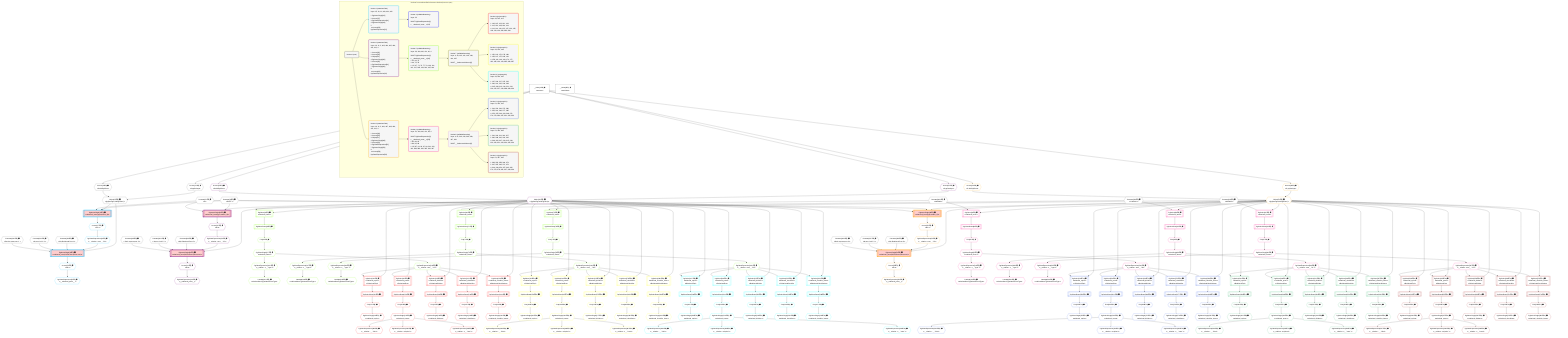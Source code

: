 %%{init: {'themeVariables': { 'fontSize': '12px'}}}%%
graph TD
    classDef path fill:#eee,stroke:#000,color:#000
    classDef plan fill:#fff,stroke-width:1px,color:#000
    classDef itemplan fill:#fff,stroke-width:2px,color:#000
    classDef unbatchedplan fill:#dff,stroke-width:1px,color:#000
    classDef sideeffectplan fill:#fcc,stroke-width:2px,color:#000
    classDef bucket fill:#f6f6f6,color:#000,stroke-width:2px,text-align:left

    subgraph "Buckets for mutations/basics/create-relational-post-no-query"
    Bucket0("Bucket 0 (root)"):::bucket
    Bucket1("Bucket 1 (mutationField)<br />Deps: 15, 10, 11, 400, 401, 402<br /><br />1: PgInsertSingle[12]<br />2: Access[17]<br />3: PgClassExpression[16]<br />4: PgInsertSingle[18]<br />5: <br />ᐳ: Access[23], PgClassExpression[22]"):::bucket
    Bucket2("Bucket 2 (mutationField)<br />Deps: 10, 11, 2, 403, 404, 405, 409, 410, 411, 4<br /><br />1: Access[31]<br />2: Access[32]<br />3: Object[33]<br />4: PgInsertSingle[30]<br />5: Access[35]<br />6: PgClassExpression[34]<br />7: PgInsertSingle[36]<br />8: <br />ᐳ: Access[41], PgClassExpression[40]"):::bucket
    Bucket3("Bucket 3 (mutationField)<br />Deps: 10, 11, 2, 406, 407, 408, 409, 410, 411, 4<br /><br />1: Access[49]<br />2: Access[50]<br />3: Object[51]<br />4: PgInsertSingle[48]<br />5: Access[53]<br />6: PgClassExpression[52]<br />7: PgInsertSingle[54]<br />8: <br />ᐳ: Access[59], PgClassExpression[58]"):::bucket
    Bucket4("Bucket 4 (nullableBoundary)<br />Deps: 22<br /><br />ROOT PgClassExpression{1}ᐸ__relational_posts__ᐳ[22]"):::bucket
    Bucket5("Bucket 5 (nullableBoundary)<br />Deps: 33, 409, 410, 411, 40, 4<br /><br />ROOT PgClassExpression{2}ᐸ__relational_posts__ᐳ[40]<br />1: 61, 69, 75<br />2: 66, 72, 78<br />ᐳ: 65, 67, 71, 73, 77, 79, 100, 101, 102, 147, 148, 149, 194, 195, 196"):::bucket
    Bucket6("Bucket 6 (nullableBoundary)<br />Deps: 51, 409, 410, 411, 58, 4<br /><br />ROOT PgClassExpression{3}ᐸ__relational_posts__ᐳ[58]<br />1: 81, 89, 95<br />2: 86, 92, 98<br />ᐳ: 85, 87, 91, 93, 97, 99, 241, 242, 243, 288, 289, 290, 335, 336, 337"):::bucket
    Bucket7("Bucket 7 (nullableBoundary)<br />Deps: 4, 33, 102, 101, 149, 148, 196, 195<br /><br />ROOT __ValueᐸrootValueᐳ[4]"):::bucket
    Bucket8("Bucket 8 (nullableBoundary)<br />Deps: 4, 51, 243, 242, 290, 289, 337, 336<br /><br />ROOT __ValueᐸrootValueᐳ[4]"):::bucket
    Bucket9("Bucket 9 (polymorphic)<br />Deps: 33, 102, 101<br /><br />1: 103, 115, 123, 131, 139<br />2: 112, 120, 128, 136, 144<br />ᐳ: 111, 114, 119, 122, 127, 130, 135, 138, 143, 146, 382, 383, 384"):::bucket
    Bucket10("Bucket 10 (polymorphic)<br />Deps: 33, 149, 148<br /><br />1: 150, 162, 170, 178, 186<br />2: 159, 167, 175, 183, 191<br />ᐳ: 158, 161, 166, 169, 174, 177, 182, 185, 190, 193, 385, 386, 387"):::bucket
    Bucket11("Bucket 11 (polymorphic)<br />Deps: 33, 196, 195<br /><br />1: 197, 209, 217, 225, 233<br />2: 206, 214, 222, 230, 238<br />ᐳ: 205, 208, 213, 216, 221, 224, 229, 232, 237, 240, 388, 389, 390"):::bucket
    Bucket12("Bucket 12 (polymorphic)<br />Deps: 51, 243, 242<br /><br />1: 244, 256, 264, 272, 280<br />2: 253, 261, 269, 277, 285<br />ᐳ: 252, 255, 260, 263, 268, 271, 276, 279, 284, 287, 391, 392, 393"):::bucket
    Bucket13("Bucket 13 (polymorphic)<br />Deps: 51, 290, 289<br /><br />1: 291, 303, 311, 319, 327<br />2: 300, 308, 316, 324, 332<br />ᐳ: 299, 302, 307, 310, 315, 318, 323, 326, 331, 334, 394, 395, 396"):::bucket
    Bucket14("Bucket 14 (polymorphic)<br />Deps: 51, 337, 336<br /><br />1: 338, 350, 358, 366, 374<br />2: 347, 355, 363, 371, 379<br />ᐳ: 346, 349, 354, 357, 362, 365, 370, 373, 378, 381, 397, 398, 399"):::bucket
    end
    Bucket0 --> Bucket1 & Bucket2 & Bucket3
    Bucket1 --> Bucket4
    Bucket2 --> Bucket5
    Bucket3 --> Bucket6
    Bucket5 --> Bucket7
    Bucket6 --> Bucket8
    Bucket7 --> Bucket9 & Bucket10 & Bucket11
    Bucket8 --> Bucket12 & Bucket13 & Bucket14

    %% plan dependencies
    Object15{{"Object[15∈0] ➊<br />ᐸ{pgSettings,withPgClient}ᐳ"}}:::plan
    Access13{{"Access[13∈0] ➊<br />ᐸ2.pgSettingsᐳ"}}:::plan
    Access14{{"Access[14∈0] ➊<br />ᐸ2.withPgClientᐳ"}}:::plan
    Access13 & Access14 --> Object15
    __Value2["__Value[2∈0] ➊<br />ᐸcontextᐳ"]:::plan
    __Value2 --> Access13
    __Value2 --> Access14
    __Value4["__Value[4∈0] ➊<br />ᐸrootValueᐳ"]:::plan
    Constant10{{"Constant[10∈0] ➊<br />ᐸ'POST'ᐳ"}}:::plan
    Constant11{{"Constant[11∈0] ➊<br />ᐸ2ᐳ"}}:::plan
    Constant400{{"Constant[400∈0] ➊<br />ᐸ'My Relational Post 1'ᐳ"}}:::plan
    Constant401{{"Constant[401∈0] ➊<br />ᐸ'A post, innit? 1'ᐳ"}}:::plan
    Constant402{{"Constant[402∈0] ➊<br />ᐸ'Such a great post. 1'ᐳ"}}:::plan
    Constant403{{"Constant[403∈0] ➊<br />ᐸ'My Relational Post 2'ᐳ"}}:::plan
    Constant404{{"Constant[404∈0] ➊<br />ᐸ'A post, innit? 2'ᐳ"}}:::plan
    Constant405{{"Constant[405∈0] ➊<br />ᐸ'Such a great post. 2'ᐳ"}}:::plan
    Constant406{{"Constant[406∈0] ➊<br />ᐸ'My Relational Post 3'ᐳ"}}:::plan
    Constant407{{"Constant[407∈0] ➊<br />ᐸ'A post, innit? 3'ᐳ"}}:::plan
    Constant408{{"Constant[408∈0] ➊<br />ᐸ'Such a great post. 3'ᐳ"}}:::plan
    Constant409{{"Constant[409∈0] ➊<br />ᐸ1000000ᐳ"}}:::plan
    Constant410{{"Constant[410∈0] ➊<br />ᐸ1000001ᐳ"}}:::plan
    Constant411{{"Constant[411∈0] ➊<br />ᐸ1000002ᐳ"}}:::plan
    PgInsertSingle18[["PgInsertSingle[18∈1] ➊<br />ᐸrelational_posts(id,title,description,note)ᐳ"]]:::sideeffectplan
    PgClassExpression16{{"PgClassExpression[16∈1] ➊<br />ᐸ__relation...ems__.”id”ᐳ"}}:::plan
    Object15 & PgClassExpression16 & Constant400 & Constant401 & Constant402 --> PgInsertSingle18
    PgInsertSingle12[["PgInsertSingle[12∈1] ➊<br />ᐸrelational_items(type,author_id)ᐳ"]]:::sideeffectplan
    Object15 & Constant10 & Constant11 --> PgInsertSingle12
    Access17{{"Access[17∈1] ➊<br />ᐸ12.tᐳ"}}:::plan
    Access17 --> PgClassExpression16
    PgInsertSingle12 --> Access17
    PgClassExpression22{{"PgClassExpression[22∈1] ➊<br />ᐸ__relational_posts__ᐳ"}}:::plan
    Access23{{"Access[23∈1] ➊<br />ᐸ18.tᐳ"}}:::plan
    Access23 --> PgClassExpression22
    PgInsertSingle18 --> Access23
    PgInsertSingle36[["PgInsertSingle[36∈2] ➊<br />ᐸrelational_posts(id,title,description,note)ᐳ"]]:::sideeffectplan
    Object33{{"Object[33∈2] ➊<br />ᐸ{pgSettings,withPgClient}ᐳ"}}:::plan
    PgClassExpression34{{"PgClassExpression[34∈2] ➊<br />ᐸ__relation...ems__.”id”ᐳ"}}:::plan
    Object33 & PgClassExpression34 & Constant403 & Constant404 & Constant405 --> PgInsertSingle36
    PgInsertSingle30[["PgInsertSingle[30∈2] ➊<br />ᐸrelational_items(type,author_id)ᐳ"]]:::sideeffectplan
    Object33 & Constant10 & Constant11 --> PgInsertSingle30
    Access31{{"Access[31∈2] ➊<br />ᐸ2.pgSettingsᐳ"}}:::plan
    Access32{{"Access[32∈2] ➊<br />ᐸ2.withPgClientᐳ"}}:::plan
    Access31 & Access32 --> Object33
    __Value2 --> Access31
    __Value2 --> Access32
    Access35{{"Access[35∈2] ➊<br />ᐸ30.tᐳ"}}:::plan
    Access35 --> PgClassExpression34
    PgInsertSingle30 --> Access35
    PgClassExpression40{{"PgClassExpression[40∈2] ➊<br />ᐸ__relational_posts__ᐳ"}}:::plan
    Access41{{"Access[41∈2] ➊<br />ᐸ36.tᐳ"}}:::plan
    Access41 --> PgClassExpression40
    PgInsertSingle36 --> Access41
    PgSelect61[["PgSelect[61∈5] ➊<br />ᐸrelational_itemsᐳ"]]:::plan
    Object33 & Constant409 --> PgSelect61
    PgSelect69[["PgSelect[69∈5] ➊<br />ᐸrelational_itemsᐳ"]]:::plan
    Object33 & Constant410 --> PgSelect69
    PgSelect75[["PgSelect[75∈5] ➊<br />ᐸrelational_itemsᐳ"]]:::plan
    Object33 & Constant411 --> PgSelect75
    First65{{"First[65∈5] ➊"}}:::plan
    PgSelectRows66[["PgSelectRows[66∈5] ➊"]]:::plan
    PgSelectRows66 --> First65
    PgSelect61 --> PgSelectRows66
    PgSelectSingle67{{"PgSelectSingle[67∈5] ➊<br />ᐸrelational_itemsᐳ"}}:::plan
    First65 --> PgSelectSingle67
    First71{{"First[71∈5] ➊"}}:::plan
    PgSelectRows72[["PgSelectRows[72∈5] ➊"]]:::plan
    PgSelectRows72 --> First71
    PgSelect69 --> PgSelectRows72
    PgSelectSingle73{{"PgSelectSingle[73∈5] ➊<br />ᐸrelational_itemsᐳ"}}:::plan
    First71 --> PgSelectSingle73
    First77{{"First[77∈5] ➊"}}:::plan
    PgSelectRows78[["PgSelectRows[78∈5] ➊"]]:::plan
    PgSelectRows78 --> First77
    PgSelect75 --> PgSelectRows78
    PgSelectSingle79{{"PgSelectSingle[79∈5] ➊<br />ᐸrelational_itemsᐳ"}}:::plan
    First77 --> PgSelectSingle79
    PgClassExpression100{{"PgClassExpression[100∈5] ➊<br />ᐸ__relation...s__.”type”ᐳ"}}:::plan
    PgSelectSingle67 --> PgClassExpression100
    Lambda101{{"Lambda[101∈5] ➊<br />ᐸrelationalItemTypeNameFromTypeᐳ"}}:::plan
    PgClassExpression100 --> Lambda101
    PgClassExpression102{{"PgClassExpression[102∈5] ➊<br />ᐸ__relation...ems__.”id”ᐳ"}}:::plan
    PgSelectSingle67 --> PgClassExpression102
    PgClassExpression147{{"PgClassExpression[147∈5] ➊<br />ᐸ__relation...s__.”type”ᐳ"}}:::plan
    PgSelectSingle73 --> PgClassExpression147
    Lambda148{{"Lambda[148∈5] ➊<br />ᐸrelationalItemTypeNameFromTypeᐳ"}}:::plan
    PgClassExpression147 --> Lambda148
    PgClassExpression149{{"PgClassExpression[149∈5] ➊<br />ᐸ__relation...ems__.”id”ᐳ"}}:::plan
    PgSelectSingle73 --> PgClassExpression149
    PgClassExpression194{{"PgClassExpression[194∈5] ➊<br />ᐸ__relation...s__.”type”ᐳ"}}:::plan
    PgSelectSingle79 --> PgClassExpression194
    Lambda195{{"Lambda[195∈5] ➊<br />ᐸrelationalItemTypeNameFromTypeᐳ"}}:::plan
    PgClassExpression194 --> Lambda195
    PgClassExpression196{{"PgClassExpression[196∈5] ➊<br />ᐸ__relation...ems__.”id”ᐳ"}}:::plan
    PgSelectSingle79 --> PgClassExpression196
    PgSelect103[["PgSelect[103∈9] ➊<br />ᐸrelational_topicsᐳ<br />ᐳRelationalTopic"]]:::plan
    Object33 & PgClassExpression102 --> PgSelect103
    PgSelect115[["PgSelect[115∈9] ➊<br />ᐸrelational_postsᐳ<br />ᐳRelationalPost"]]:::plan
    Object33 & PgClassExpression102 --> PgSelect115
    PgSelect123[["PgSelect[123∈9] ➊<br />ᐸrelational_dividersᐳ<br />ᐳRelationalDivider"]]:::plan
    Object33 & PgClassExpression102 --> PgSelect123
    PgSelect131[["PgSelect[131∈9] ➊<br />ᐸrelational_checklistsᐳ<br />ᐳRelationalChecklist"]]:::plan
    Object33 & PgClassExpression102 --> PgSelect131
    PgSelect139[["PgSelect[139∈9] ➊<br />ᐸrelational_checklist_itemsᐳ<br />ᐳRelationalChecklistItem"]]:::plan
    Object33 & PgClassExpression102 --> PgSelect139
    First111{{"First[111∈9] ➊^"}}:::plan
    PgSelectRows112[["PgSelectRows[112∈9] ➊^"]]:::plan
    PgSelectRows112 --> First111
    PgSelect103 --> PgSelectRows112
    PgSelectSingle114{{"PgSelectSingle[114∈9] ➊^<br />ᐸrelational_topicsᐳ"}}:::plan
    First111 --> PgSelectSingle114
    First119{{"First[119∈9] ➊^"}}:::plan
    PgSelectRows120[["PgSelectRows[120∈9] ➊^"]]:::plan
    PgSelectRows120 --> First119
    PgSelect115 --> PgSelectRows120
    PgSelectSingle122{{"PgSelectSingle[122∈9] ➊^<br />ᐸrelational_postsᐳ"}}:::plan
    First119 --> PgSelectSingle122
    First127{{"First[127∈9] ➊^"}}:::plan
    PgSelectRows128[["PgSelectRows[128∈9] ➊^"]]:::plan
    PgSelectRows128 --> First127
    PgSelect123 --> PgSelectRows128
    PgSelectSingle130{{"PgSelectSingle[130∈9] ➊^<br />ᐸrelational_dividersᐳ"}}:::plan
    First127 --> PgSelectSingle130
    First135{{"First[135∈9] ➊^"}}:::plan
    PgSelectRows136[["PgSelectRows[136∈9] ➊^"]]:::plan
    PgSelectRows136 --> First135
    PgSelect131 --> PgSelectRows136
    PgSelectSingle138{{"PgSelectSingle[138∈9] ➊^<br />ᐸrelational_checklistsᐳ"}}:::plan
    First135 --> PgSelectSingle138
    First143{{"First[143∈9] ➊^"}}:::plan
    PgSelectRows144[["PgSelectRows[144∈9] ➊^"]]:::plan
    PgSelectRows144 --> First143
    PgSelect139 --> PgSelectRows144
    PgSelectSingle146{{"PgSelectSingle[146∈9] ➊^<br />ᐸrelational_checklist_itemsᐳ"}}:::plan
    First143 --> PgSelectSingle146
    PgClassExpression382{{"PgClassExpression[382∈9] ➊^<br />ᐸ__relation...__.”title”ᐳ"}}:::plan
    PgSelectSingle122 --> PgClassExpression382
    PgClassExpression383{{"PgClassExpression[383∈9] ➊^<br />ᐸ__relation...scription”ᐳ"}}:::plan
    PgSelectSingle122 --> PgClassExpression383
    PgClassExpression384{{"PgClassExpression[384∈9] ➊^<br />ᐸ__relation...s__.”note”ᐳ"}}:::plan
    PgSelectSingle122 --> PgClassExpression384
    PgSelect150[["PgSelect[150∈10] ➊<br />ᐸrelational_topicsᐳ<br />ᐳRelationalTopic"]]:::plan
    Object33 & PgClassExpression149 --> PgSelect150
    PgSelect162[["PgSelect[162∈10] ➊<br />ᐸrelational_postsᐳ<br />ᐳRelationalPost"]]:::plan
    Object33 & PgClassExpression149 --> PgSelect162
    PgSelect170[["PgSelect[170∈10] ➊<br />ᐸrelational_dividersᐳ<br />ᐳRelationalDivider"]]:::plan
    Object33 & PgClassExpression149 --> PgSelect170
    PgSelect178[["PgSelect[178∈10] ➊<br />ᐸrelational_checklistsᐳ<br />ᐳRelationalChecklist"]]:::plan
    Object33 & PgClassExpression149 --> PgSelect178
    PgSelect186[["PgSelect[186∈10] ➊<br />ᐸrelational_checklist_itemsᐳ<br />ᐳRelationalChecklistItem"]]:::plan
    Object33 & PgClassExpression149 --> PgSelect186
    First158{{"First[158∈10] ➊^"}}:::plan
    PgSelectRows159[["PgSelectRows[159∈10] ➊^"]]:::plan
    PgSelectRows159 --> First158
    PgSelect150 --> PgSelectRows159
    PgSelectSingle161{{"PgSelectSingle[161∈10] ➊^<br />ᐸrelational_topicsᐳ"}}:::plan
    First158 --> PgSelectSingle161
    First166{{"First[166∈10] ➊^"}}:::plan
    PgSelectRows167[["PgSelectRows[167∈10] ➊^"]]:::plan
    PgSelectRows167 --> First166
    PgSelect162 --> PgSelectRows167
    PgSelectSingle169{{"PgSelectSingle[169∈10] ➊^<br />ᐸrelational_postsᐳ"}}:::plan
    First166 --> PgSelectSingle169
    First174{{"First[174∈10] ➊^"}}:::plan
    PgSelectRows175[["PgSelectRows[175∈10] ➊^"]]:::plan
    PgSelectRows175 --> First174
    PgSelect170 --> PgSelectRows175
    PgSelectSingle177{{"PgSelectSingle[177∈10] ➊^<br />ᐸrelational_dividersᐳ"}}:::plan
    First174 --> PgSelectSingle177
    First182{{"First[182∈10] ➊^"}}:::plan
    PgSelectRows183[["PgSelectRows[183∈10] ➊^"]]:::plan
    PgSelectRows183 --> First182
    PgSelect178 --> PgSelectRows183
    PgSelectSingle185{{"PgSelectSingle[185∈10] ➊^<br />ᐸrelational_checklistsᐳ"}}:::plan
    First182 --> PgSelectSingle185
    First190{{"First[190∈10] ➊^"}}:::plan
    PgSelectRows191[["PgSelectRows[191∈10] ➊^"]]:::plan
    PgSelectRows191 --> First190
    PgSelect186 --> PgSelectRows191
    PgSelectSingle193{{"PgSelectSingle[193∈10] ➊^<br />ᐸrelational_checklist_itemsᐳ"}}:::plan
    First190 --> PgSelectSingle193
    PgClassExpression385{{"PgClassExpression[385∈10] ➊^<br />ᐸ__relation...__.”title”ᐳ"}}:::plan
    PgSelectSingle169 --> PgClassExpression385
    PgClassExpression386{{"PgClassExpression[386∈10] ➊^<br />ᐸ__relation...scription”ᐳ"}}:::plan
    PgSelectSingle169 --> PgClassExpression386
    PgClassExpression387{{"PgClassExpression[387∈10] ➊^<br />ᐸ__relation...s__.”note”ᐳ"}}:::plan
    PgSelectSingle169 --> PgClassExpression387
    PgSelect197[["PgSelect[197∈11] ➊<br />ᐸrelational_topicsᐳ<br />ᐳRelationalTopic"]]:::plan
    Object33 & PgClassExpression196 --> PgSelect197
    PgSelect209[["PgSelect[209∈11] ➊<br />ᐸrelational_postsᐳ<br />ᐳRelationalPost"]]:::plan
    Object33 & PgClassExpression196 --> PgSelect209
    PgSelect217[["PgSelect[217∈11] ➊<br />ᐸrelational_dividersᐳ<br />ᐳRelationalDivider"]]:::plan
    Object33 & PgClassExpression196 --> PgSelect217
    PgSelect225[["PgSelect[225∈11] ➊<br />ᐸrelational_checklistsᐳ<br />ᐳRelationalChecklist"]]:::plan
    Object33 & PgClassExpression196 --> PgSelect225
    PgSelect233[["PgSelect[233∈11] ➊<br />ᐸrelational_checklist_itemsᐳ<br />ᐳRelationalChecklistItem"]]:::plan
    Object33 & PgClassExpression196 --> PgSelect233
    First205{{"First[205∈11] ➊^"}}:::plan
    PgSelectRows206[["PgSelectRows[206∈11] ➊^"]]:::plan
    PgSelectRows206 --> First205
    PgSelect197 --> PgSelectRows206
    PgSelectSingle208{{"PgSelectSingle[208∈11] ➊^<br />ᐸrelational_topicsᐳ"}}:::plan
    First205 --> PgSelectSingle208
    First213{{"First[213∈11] ➊^"}}:::plan
    PgSelectRows214[["PgSelectRows[214∈11] ➊^"]]:::plan
    PgSelectRows214 --> First213
    PgSelect209 --> PgSelectRows214
    PgSelectSingle216{{"PgSelectSingle[216∈11] ➊^<br />ᐸrelational_postsᐳ"}}:::plan
    First213 --> PgSelectSingle216
    First221{{"First[221∈11] ➊^"}}:::plan
    PgSelectRows222[["PgSelectRows[222∈11] ➊^"]]:::plan
    PgSelectRows222 --> First221
    PgSelect217 --> PgSelectRows222
    PgSelectSingle224{{"PgSelectSingle[224∈11] ➊^<br />ᐸrelational_dividersᐳ"}}:::plan
    First221 --> PgSelectSingle224
    First229{{"First[229∈11] ➊^"}}:::plan
    PgSelectRows230[["PgSelectRows[230∈11] ➊^"]]:::plan
    PgSelectRows230 --> First229
    PgSelect225 --> PgSelectRows230
    PgSelectSingle232{{"PgSelectSingle[232∈11] ➊^<br />ᐸrelational_checklistsᐳ"}}:::plan
    First229 --> PgSelectSingle232
    First237{{"First[237∈11] ➊^"}}:::plan
    PgSelectRows238[["PgSelectRows[238∈11] ➊^"]]:::plan
    PgSelectRows238 --> First237
    PgSelect233 --> PgSelectRows238
    PgSelectSingle240{{"PgSelectSingle[240∈11] ➊^<br />ᐸrelational_checklist_itemsᐳ"}}:::plan
    First237 --> PgSelectSingle240
    PgClassExpression388{{"PgClassExpression[388∈11] ➊^<br />ᐸ__relation...__.”title”ᐳ"}}:::plan
    PgSelectSingle216 --> PgClassExpression388
    PgClassExpression389{{"PgClassExpression[389∈11] ➊^<br />ᐸ__relation...scription”ᐳ"}}:::plan
    PgSelectSingle216 --> PgClassExpression389
    PgClassExpression390{{"PgClassExpression[390∈11] ➊^<br />ᐸ__relation...s__.”note”ᐳ"}}:::plan
    PgSelectSingle216 --> PgClassExpression390
    PgInsertSingle54[["PgInsertSingle[54∈3] ➊<br />ᐸrelational_posts(id,title,description,note)ᐳ"]]:::sideeffectplan
    Object51{{"Object[51∈3] ➊<br />ᐸ{pgSettings,withPgClient}ᐳ"}}:::plan
    PgClassExpression52{{"PgClassExpression[52∈3] ➊<br />ᐸ__relation...ems__.”id”ᐳ"}}:::plan
    Object51 & PgClassExpression52 & Constant406 & Constant407 & Constant408 --> PgInsertSingle54
    PgInsertSingle48[["PgInsertSingle[48∈3] ➊<br />ᐸrelational_items(type,author_id)ᐳ"]]:::sideeffectplan
    Object51 & Constant10 & Constant11 --> PgInsertSingle48
    Access49{{"Access[49∈3] ➊<br />ᐸ2.pgSettingsᐳ"}}:::plan
    Access50{{"Access[50∈3] ➊<br />ᐸ2.withPgClientᐳ"}}:::plan
    Access49 & Access50 --> Object51
    __Value2 --> Access49
    __Value2 --> Access50
    Access53{{"Access[53∈3] ➊<br />ᐸ48.tᐳ"}}:::plan
    Access53 --> PgClassExpression52
    PgInsertSingle48 --> Access53
    PgClassExpression58{{"PgClassExpression[58∈3] ➊<br />ᐸ__relational_posts__ᐳ"}}:::plan
    Access59{{"Access[59∈3] ➊<br />ᐸ54.tᐳ"}}:::plan
    Access59 --> PgClassExpression58
    PgInsertSingle54 --> Access59
    PgSelect81[["PgSelect[81∈6] ➊<br />ᐸrelational_itemsᐳ"]]:::plan
    Object51 & Constant409 --> PgSelect81
    PgSelect89[["PgSelect[89∈6] ➊<br />ᐸrelational_itemsᐳ"]]:::plan
    Object51 & Constant410 --> PgSelect89
    PgSelect95[["PgSelect[95∈6] ➊<br />ᐸrelational_itemsᐳ"]]:::plan
    Object51 & Constant411 --> PgSelect95
    First85{{"First[85∈6] ➊"}}:::plan
    PgSelectRows86[["PgSelectRows[86∈6] ➊"]]:::plan
    PgSelectRows86 --> First85
    PgSelect81 --> PgSelectRows86
    PgSelectSingle87{{"PgSelectSingle[87∈6] ➊<br />ᐸrelational_itemsᐳ"}}:::plan
    First85 --> PgSelectSingle87
    First91{{"First[91∈6] ➊"}}:::plan
    PgSelectRows92[["PgSelectRows[92∈6] ➊"]]:::plan
    PgSelectRows92 --> First91
    PgSelect89 --> PgSelectRows92
    PgSelectSingle93{{"PgSelectSingle[93∈6] ➊<br />ᐸrelational_itemsᐳ"}}:::plan
    First91 --> PgSelectSingle93
    First97{{"First[97∈6] ➊"}}:::plan
    PgSelectRows98[["PgSelectRows[98∈6] ➊"]]:::plan
    PgSelectRows98 --> First97
    PgSelect95 --> PgSelectRows98
    PgSelectSingle99{{"PgSelectSingle[99∈6] ➊<br />ᐸrelational_itemsᐳ"}}:::plan
    First97 --> PgSelectSingle99
    PgClassExpression241{{"PgClassExpression[241∈6] ➊<br />ᐸ__relation...s__.”type”ᐳ"}}:::plan
    PgSelectSingle87 --> PgClassExpression241
    Lambda242{{"Lambda[242∈6] ➊<br />ᐸrelationalItemTypeNameFromTypeᐳ"}}:::plan
    PgClassExpression241 --> Lambda242
    PgClassExpression243{{"PgClassExpression[243∈6] ➊<br />ᐸ__relation...ems__.”id”ᐳ"}}:::plan
    PgSelectSingle87 --> PgClassExpression243
    PgClassExpression288{{"PgClassExpression[288∈6] ➊<br />ᐸ__relation...s__.”type”ᐳ"}}:::plan
    PgSelectSingle93 --> PgClassExpression288
    Lambda289{{"Lambda[289∈6] ➊<br />ᐸrelationalItemTypeNameFromTypeᐳ"}}:::plan
    PgClassExpression288 --> Lambda289
    PgClassExpression290{{"PgClassExpression[290∈6] ➊<br />ᐸ__relation...ems__.”id”ᐳ"}}:::plan
    PgSelectSingle93 --> PgClassExpression290
    PgClassExpression335{{"PgClassExpression[335∈6] ➊<br />ᐸ__relation...s__.”type”ᐳ"}}:::plan
    PgSelectSingle99 --> PgClassExpression335
    Lambda336{{"Lambda[336∈6] ➊<br />ᐸrelationalItemTypeNameFromTypeᐳ"}}:::plan
    PgClassExpression335 --> Lambda336
    PgClassExpression337{{"PgClassExpression[337∈6] ➊<br />ᐸ__relation...ems__.”id”ᐳ"}}:::plan
    PgSelectSingle99 --> PgClassExpression337
    PgSelect244[["PgSelect[244∈12] ➊<br />ᐸrelational_topicsᐳ<br />ᐳRelationalTopic"]]:::plan
    Object51 & PgClassExpression243 --> PgSelect244
    PgSelect256[["PgSelect[256∈12] ➊<br />ᐸrelational_postsᐳ<br />ᐳRelationalPost"]]:::plan
    Object51 & PgClassExpression243 --> PgSelect256
    PgSelect264[["PgSelect[264∈12] ➊<br />ᐸrelational_dividersᐳ<br />ᐳRelationalDivider"]]:::plan
    Object51 & PgClassExpression243 --> PgSelect264
    PgSelect272[["PgSelect[272∈12] ➊<br />ᐸrelational_checklistsᐳ<br />ᐳRelationalChecklist"]]:::plan
    Object51 & PgClassExpression243 --> PgSelect272
    PgSelect280[["PgSelect[280∈12] ➊<br />ᐸrelational_checklist_itemsᐳ<br />ᐳRelationalChecklistItem"]]:::plan
    Object51 & PgClassExpression243 --> PgSelect280
    First252{{"First[252∈12] ➊^"}}:::plan
    PgSelectRows253[["PgSelectRows[253∈12] ➊^"]]:::plan
    PgSelectRows253 --> First252
    PgSelect244 --> PgSelectRows253
    PgSelectSingle255{{"PgSelectSingle[255∈12] ➊^<br />ᐸrelational_topicsᐳ"}}:::plan
    First252 --> PgSelectSingle255
    First260{{"First[260∈12] ➊^"}}:::plan
    PgSelectRows261[["PgSelectRows[261∈12] ➊^"]]:::plan
    PgSelectRows261 --> First260
    PgSelect256 --> PgSelectRows261
    PgSelectSingle263{{"PgSelectSingle[263∈12] ➊^<br />ᐸrelational_postsᐳ"}}:::plan
    First260 --> PgSelectSingle263
    First268{{"First[268∈12] ➊^"}}:::plan
    PgSelectRows269[["PgSelectRows[269∈12] ➊^"]]:::plan
    PgSelectRows269 --> First268
    PgSelect264 --> PgSelectRows269
    PgSelectSingle271{{"PgSelectSingle[271∈12] ➊^<br />ᐸrelational_dividersᐳ"}}:::plan
    First268 --> PgSelectSingle271
    First276{{"First[276∈12] ➊^"}}:::plan
    PgSelectRows277[["PgSelectRows[277∈12] ➊^"]]:::plan
    PgSelectRows277 --> First276
    PgSelect272 --> PgSelectRows277
    PgSelectSingle279{{"PgSelectSingle[279∈12] ➊^<br />ᐸrelational_checklistsᐳ"}}:::plan
    First276 --> PgSelectSingle279
    First284{{"First[284∈12] ➊^"}}:::plan
    PgSelectRows285[["PgSelectRows[285∈12] ➊^"]]:::plan
    PgSelectRows285 --> First284
    PgSelect280 --> PgSelectRows285
    PgSelectSingle287{{"PgSelectSingle[287∈12] ➊^<br />ᐸrelational_checklist_itemsᐳ"}}:::plan
    First284 --> PgSelectSingle287
    PgClassExpression391{{"PgClassExpression[391∈12] ➊^<br />ᐸ__relation...__.”title”ᐳ"}}:::plan
    PgSelectSingle263 --> PgClassExpression391
    PgClassExpression392{{"PgClassExpression[392∈12] ➊^<br />ᐸ__relation...scription”ᐳ"}}:::plan
    PgSelectSingle263 --> PgClassExpression392
    PgClassExpression393{{"PgClassExpression[393∈12] ➊^<br />ᐸ__relation...s__.”note”ᐳ"}}:::plan
    PgSelectSingle263 --> PgClassExpression393
    PgSelect291[["PgSelect[291∈13] ➊<br />ᐸrelational_topicsᐳ<br />ᐳRelationalTopic"]]:::plan
    Object51 & PgClassExpression290 --> PgSelect291
    PgSelect303[["PgSelect[303∈13] ➊<br />ᐸrelational_postsᐳ<br />ᐳRelationalPost"]]:::plan
    Object51 & PgClassExpression290 --> PgSelect303
    PgSelect311[["PgSelect[311∈13] ➊<br />ᐸrelational_dividersᐳ<br />ᐳRelationalDivider"]]:::plan
    Object51 & PgClassExpression290 --> PgSelect311
    PgSelect319[["PgSelect[319∈13] ➊<br />ᐸrelational_checklistsᐳ<br />ᐳRelationalChecklist"]]:::plan
    Object51 & PgClassExpression290 --> PgSelect319
    PgSelect327[["PgSelect[327∈13] ➊<br />ᐸrelational_checklist_itemsᐳ<br />ᐳRelationalChecklistItem"]]:::plan
    Object51 & PgClassExpression290 --> PgSelect327
    First299{{"First[299∈13] ➊^"}}:::plan
    PgSelectRows300[["PgSelectRows[300∈13] ➊^"]]:::plan
    PgSelectRows300 --> First299
    PgSelect291 --> PgSelectRows300
    PgSelectSingle302{{"PgSelectSingle[302∈13] ➊^<br />ᐸrelational_topicsᐳ"}}:::plan
    First299 --> PgSelectSingle302
    First307{{"First[307∈13] ➊^"}}:::plan
    PgSelectRows308[["PgSelectRows[308∈13] ➊^"]]:::plan
    PgSelectRows308 --> First307
    PgSelect303 --> PgSelectRows308
    PgSelectSingle310{{"PgSelectSingle[310∈13] ➊^<br />ᐸrelational_postsᐳ"}}:::plan
    First307 --> PgSelectSingle310
    First315{{"First[315∈13] ➊^"}}:::plan
    PgSelectRows316[["PgSelectRows[316∈13] ➊^"]]:::plan
    PgSelectRows316 --> First315
    PgSelect311 --> PgSelectRows316
    PgSelectSingle318{{"PgSelectSingle[318∈13] ➊^<br />ᐸrelational_dividersᐳ"}}:::plan
    First315 --> PgSelectSingle318
    First323{{"First[323∈13] ➊^"}}:::plan
    PgSelectRows324[["PgSelectRows[324∈13] ➊^"]]:::plan
    PgSelectRows324 --> First323
    PgSelect319 --> PgSelectRows324
    PgSelectSingle326{{"PgSelectSingle[326∈13] ➊^<br />ᐸrelational_checklistsᐳ"}}:::plan
    First323 --> PgSelectSingle326
    First331{{"First[331∈13] ➊^"}}:::plan
    PgSelectRows332[["PgSelectRows[332∈13] ➊^"]]:::plan
    PgSelectRows332 --> First331
    PgSelect327 --> PgSelectRows332
    PgSelectSingle334{{"PgSelectSingle[334∈13] ➊^<br />ᐸrelational_checklist_itemsᐳ"}}:::plan
    First331 --> PgSelectSingle334
    PgClassExpression394{{"PgClassExpression[394∈13] ➊^<br />ᐸ__relation...__.”title”ᐳ"}}:::plan
    PgSelectSingle310 --> PgClassExpression394
    PgClassExpression395{{"PgClassExpression[395∈13] ➊^<br />ᐸ__relation...scription”ᐳ"}}:::plan
    PgSelectSingle310 --> PgClassExpression395
    PgClassExpression396{{"PgClassExpression[396∈13] ➊^<br />ᐸ__relation...s__.”note”ᐳ"}}:::plan
    PgSelectSingle310 --> PgClassExpression396
    PgSelect338[["PgSelect[338∈14] ➊<br />ᐸrelational_topicsᐳ<br />ᐳRelationalTopic"]]:::plan
    Object51 & PgClassExpression337 --> PgSelect338
    PgSelect350[["PgSelect[350∈14] ➊<br />ᐸrelational_postsᐳ<br />ᐳRelationalPost"]]:::plan
    Object51 & PgClassExpression337 --> PgSelect350
    PgSelect358[["PgSelect[358∈14] ➊<br />ᐸrelational_dividersᐳ<br />ᐳRelationalDivider"]]:::plan
    Object51 & PgClassExpression337 --> PgSelect358
    PgSelect366[["PgSelect[366∈14] ➊<br />ᐸrelational_checklistsᐳ<br />ᐳRelationalChecklist"]]:::plan
    Object51 & PgClassExpression337 --> PgSelect366
    PgSelect374[["PgSelect[374∈14] ➊<br />ᐸrelational_checklist_itemsᐳ<br />ᐳRelationalChecklistItem"]]:::plan
    Object51 & PgClassExpression337 --> PgSelect374
    First346{{"First[346∈14] ➊^"}}:::plan
    PgSelectRows347[["PgSelectRows[347∈14] ➊^"]]:::plan
    PgSelectRows347 --> First346
    PgSelect338 --> PgSelectRows347
    PgSelectSingle349{{"PgSelectSingle[349∈14] ➊^<br />ᐸrelational_topicsᐳ"}}:::plan
    First346 --> PgSelectSingle349
    First354{{"First[354∈14] ➊^"}}:::plan
    PgSelectRows355[["PgSelectRows[355∈14] ➊^"]]:::plan
    PgSelectRows355 --> First354
    PgSelect350 --> PgSelectRows355
    PgSelectSingle357{{"PgSelectSingle[357∈14] ➊^<br />ᐸrelational_postsᐳ"}}:::plan
    First354 --> PgSelectSingle357
    First362{{"First[362∈14] ➊^"}}:::plan
    PgSelectRows363[["PgSelectRows[363∈14] ➊^"]]:::plan
    PgSelectRows363 --> First362
    PgSelect358 --> PgSelectRows363
    PgSelectSingle365{{"PgSelectSingle[365∈14] ➊^<br />ᐸrelational_dividersᐳ"}}:::plan
    First362 --> PgSelectSingle365
    First370{{"First[370∈14] ➊^"}}:::plan
    PgSelectRows371[["PgSelectRows[371∈14] ➊^"]]:::plan
    PgSelectRows371 --> First370
    PgSelect366 --> PgSelectRows371
    PgSelectSingle373{{"PgSelectSingle[373∈14] ➊^<br />ᐸrelational_checklistsᐳ"}}:::plan
    First370 --> PgSelectSingle373
    First378{{"First[378∈14] ➊^"}}:::plan
    PgSelectRows379[["PgSelectRows[379∈14] ➊^"]]:::plan
    PgSelectRows379 --> First378
    PgSelect374 --> PgSelectRows379
    PgSelectSingle381{{"PgSelectSingle[381∈14] ➊^<br />ᐸrelational_checklist_itemsᐳ"}}:::plan
    First378 --> PgSelectSingle381
    PgClassExpression397{{"PgClassExpression[397∈14] ➊^<br />ᐸ__relation...__.”title”ᐳ"}}:::plan
    PgSelectSingle357 --> PgClassExpression397
    PgClassExpression398{{"PgClassExpression[398∈14] ➊^<br />ᐸ__relation...scription”ᐳ"}}:::plan
    PgSelectSingle357 --> PgClassExpression398
    PgClassExpression399{{"PgClassExpression[399∈14] ➊^<br />ᐸ__relation...s__.”note”ᐳ"}}:::plan
    PgSelectSingle357 --> PgClassExpression399

    %% define steps
    classDef bucket0 stroke:#696969
    class Bucket0,__Value2,__Value4,Constant10,Constant11,Access13,Access14,Object15,Constant400,Constant401,Constant402,Constant403,Constant404,Constant405,Constant406,Constant407,Constant408,Constant409,Constant410,Constant411 bucket0
    classDef bucket1 stroke:#00bfff
    class Bucket1,PgInsertSingle12,PgClassExpression16,Access17,PgInsertSingle18,PgClassExpression22,Access23 bucket1
    classDef bucket2 stroke:#7f007f
    class Bucket2,PgInsertSingle30,Access31,Access32,Object33,PgClassExpression34,Access35,PgInsertSingle36,PgClassExpression40,Access41 bucket2
    classDef bucket3 stroke:#ffa500
    class Bucket3,PgInsertSingle48,Access49,Access50,Object51,PgClassExpression52,Access53,PgInsertSingle54,PgClassExpression58,Access59 bucket3
    classDef bucket4 stroke:#0000ff
    class Bucket4 bucket4
    classDef bucket5 stroke:#7fff00
    class Bucket5,PgSelect61,First65,PgSelectRows66,PgSelectSingle67,PgSelect69,First71,PgSelectRows72,PgSelectSingle73,PgSelect75,First77,PgSelectRows78,PgSelectSingle79,PgClassExpression100,Lambda101,PgClassExpression102,PgClassExpression147,Lambda148,PgClassExpression149,PgClassExpression194,Lambda195,PgClassExpression196 bucket5
    classDef bucket6 stroke:#ff1493
    class Bucket6,PgSelect81,First85,PgSelectRows86,PgSelectSingle87,PgSelect89,First91,PgSelectRows92,PgSelectSingle93,PgSelect95,First97,PgSelectRows98,PgSelectSingle99,PgClassExpression241,Lambda242,PgClassExpression243,PgClassExpression288,Lambda289,PgClassExpression290,PgClassExpression335,Lambda336,PgClassExpression337 bucket6
    classDef bucket7 stroke:#808000
    class Bucket7 bucket7
    classDef bucket8 stroke:#dda0dd
    class Bucket8 bucket8
    classDef bucket9 stroke:#ff0000
    class Bucket9,PgSelect103,First111,PgSelectRows112,PgSelectSingle114,PgSelect115,First119,PgSelectRows120,PgSelectSingle122,PgSelect123,First127,PgSelectRows128,PgSelectSingle130,PgSelect131,First135,PgSelectRows136,PgSelectSingle138,PgSelect139,First143,PgSelectRows144,PgSelectSingle146,PgClassExpression382,PgClassExpression383,PgClassExpression384 bucket9
    classDef bucket10 stroke:#ffff00
    class Bucket10,PgSelect150,First158,PgSelectRows159,PgSelectSingle161,PgSelect162,First166,PgSelectRows167,PgSelectSingle169,PgSelect170,First174,PgSelectRows175,PgSelectSingle177,PgSelect178,First182,PgSelectRows183,PgSelectSingle185,PgSelect186,First190,PgSelectRows191,PgSelectSingle193,PgClassExpression385,PgClassExpression386,PgClassExpression387 bucket10
    classDef bucket11 stroke:#00ffff
    class Bucket11,PgSelect197,First205,PgSelectRows206,PgSelectSingle208,PgSelect209,First213,PgSelectRows214,PgSelectSingle216,PgSelect217,First221,PgSelectRows222,PgSelectSingle224,PgSelect225,First229,PgSelectRows230,PgSelectSingle232,PgSelect233,First237,PgSelectRows238,PgSelectSingle240,PgClassExpression388,PgClassExpression389,PgClassExpression390 bucket11
    classDef bucket12 stroke:#4169e1
    class Bucket12,PgSelect244,First252,PgSelectRows253,PgSelectSingle255,PgSelect256,First260,PgSelectRows261,PgSelectSingle263,PgSelect264,First268,PgSelectRows269,PgSelectSingle271,PgSelect272,First276,PgSelectRows277,PgSelectSingle279,PgSelect280,First284,PgSelectRows285,PgSelectSingle287,PgClassExpression391,PgClassExpression392,PgClassExpression393 bucket12
    classDef bucket13 stroke:#3cb371
    class Bucket13,PgSelect291,First299,PgSelectRows300,PgSelectSingle302,PgSelect303,First307,PgSelectRows308,PgSelectSingle310,PgSelect311,First315,PgSelectRows316,PgSelectSingle318,PgSelect319,First323,PgSelectRows324,PgSelectSingle326,PgSelect327,First331,PgSelectRows332,PgSelectSingle334,PgClassExpression394,PgClassExpression395,PgClassExpression396 bucket13
    classDef bucket14 stroke:#a52a2a
    class Bucket14,PgSelect338,First346,PgSelectRows347,PgSelectSingle349,PgSelect350,First354,PgSelectRows355,PgSelectSingle357,PgSelect358,First362,PgSelectRows363,PgSelectSingle365,PgSelect366,First370,PgSelectRows371,PgSelectSingle373,PgSelect374,First378,PgSelectRows379,PgSelectSingle381,PgClassExpression397,PgClassExpression398,PgClassExpression399 bucket14